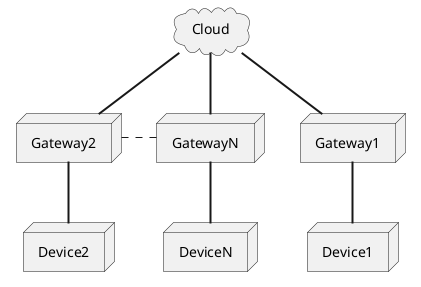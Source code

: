 @startuml

cloud Cloud

node Gateway1
node Device1

node Gateway2
node Device2

node GatewayN
node DeviceN


Cloud == Gateway1
Cloud == Gateway2
Cloud == GatewayN

Gateway1 == Device1
Gateway2 == Device2
GatewayN == DeviceN

Gateway2 . GatewayN

@enduml
